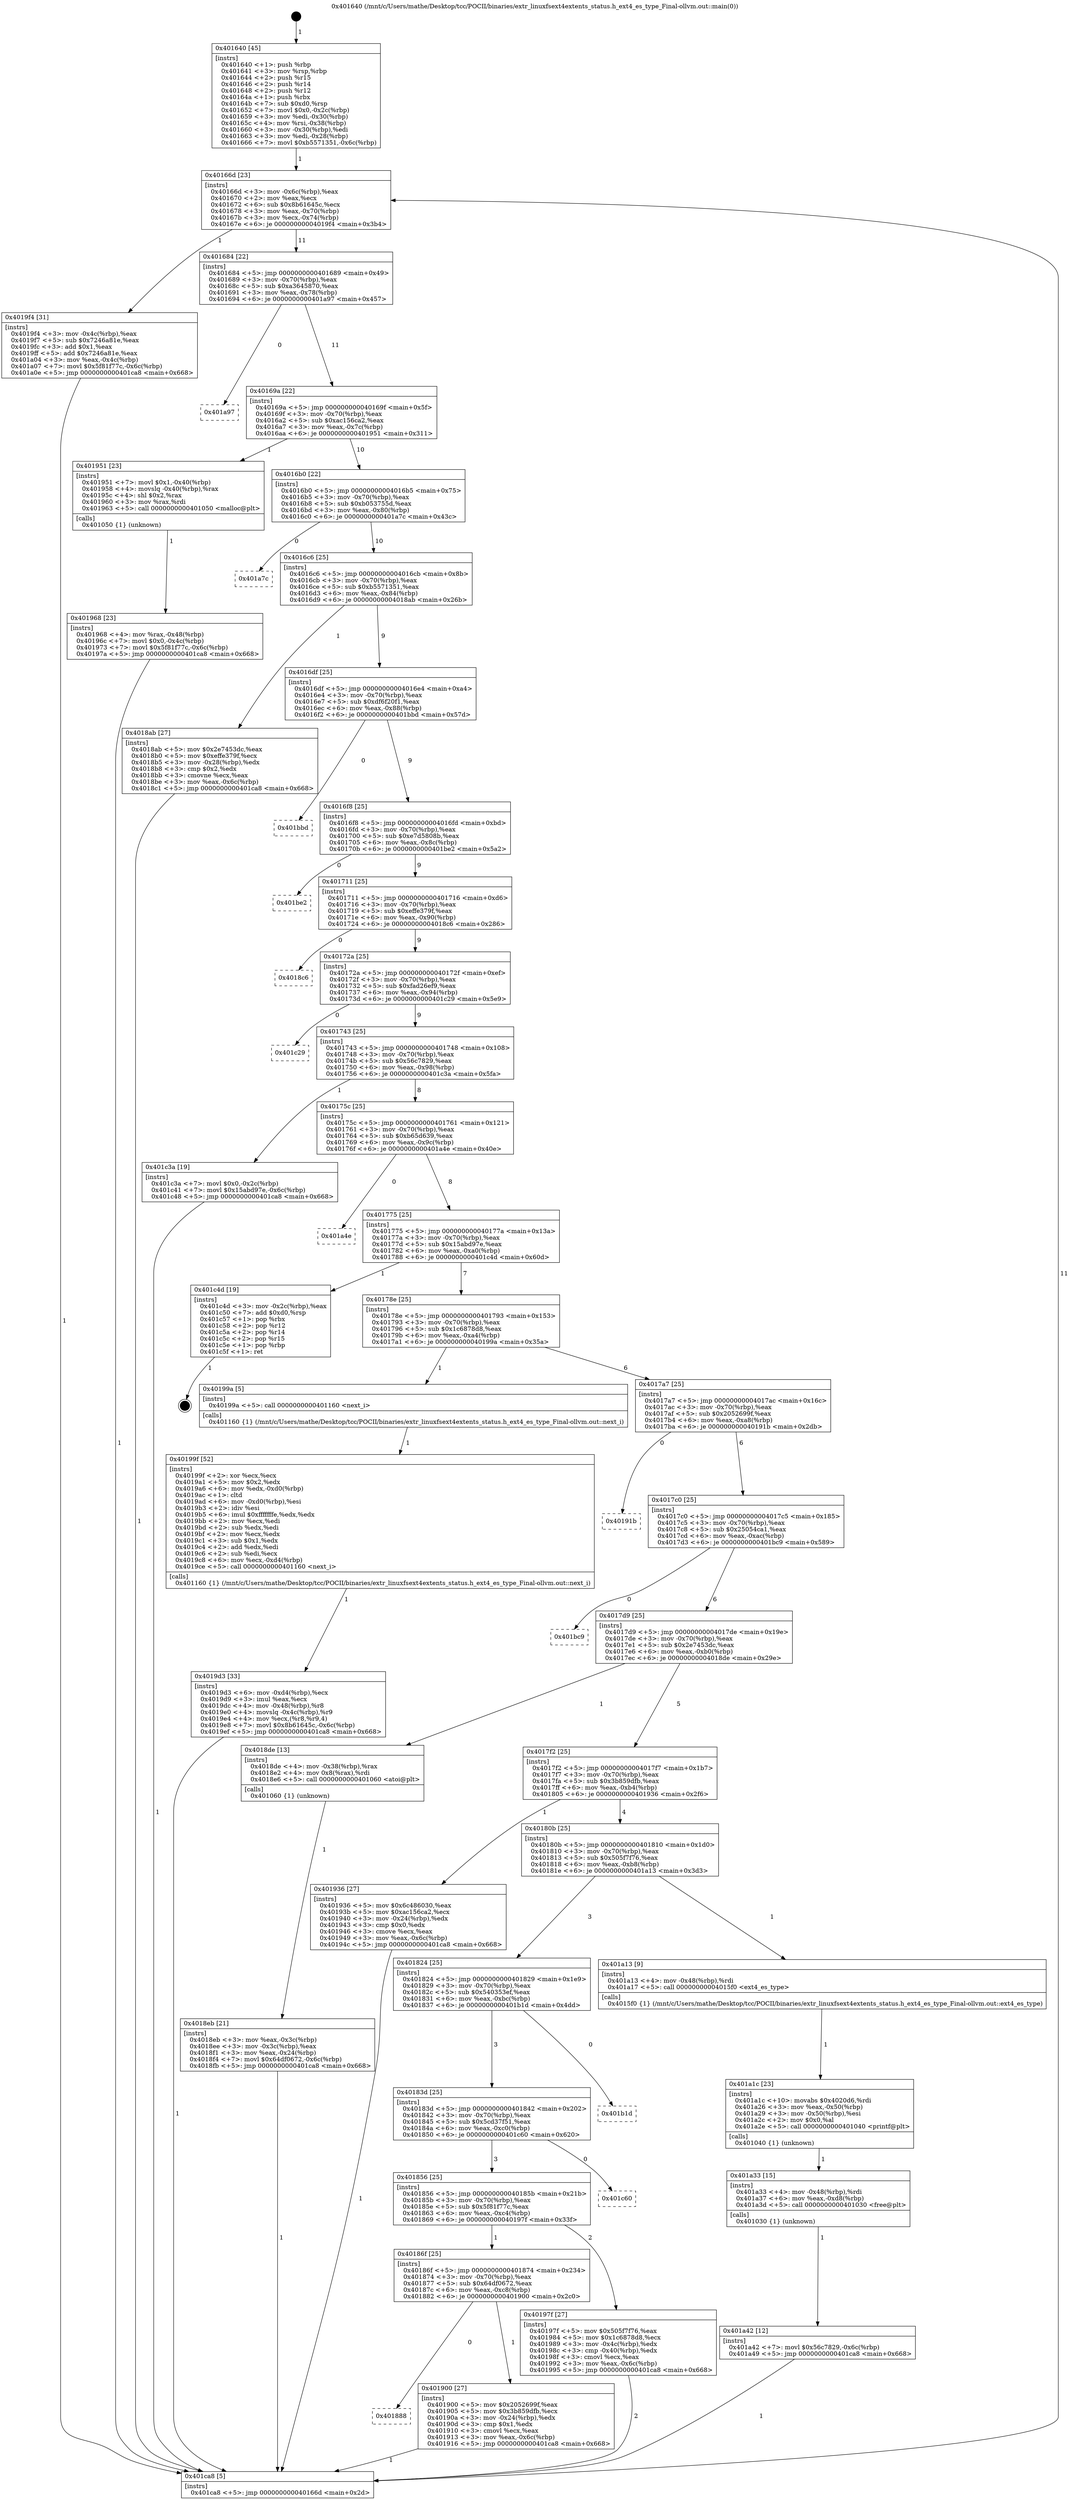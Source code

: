 digraph "0x401640" {
  label = "0x401640 (/mnt/c/Users/mathe/Desktop/tcc/POCII/binaries/extr_linuxfsext4extents_status.h_ext4_es_type_Final-ollvm.out::main(0))"
  labelloc = "t"
  node[shape=record]

  Entry [label="",width=0.3,height=0.3,shape=circle,fillcolor=black,style=filled]
  "0x40166d" [label="{
     0x40166d [23]\l
     | [instrs]\l
     &nbsp;&nbsp;0x40166d \<+3\>: mov -0x6c(%rbp),%eax\l
     &nbsp;&nbsp;0x401670 \<+2\>: mov %eax,%ecx\l
     &nbsp;&nbsp;0x401672 \<+6\>: sub $0x8b61645c,%ecx\l
     &nbsp;&nbsp;0x401678 \<+3\>: mov %eax,-0x70(%rbp)\l
     &nbsp;&nbsp;0x40167b \<+3\>: mov %ecx,-0x74(%rbp)\l
     &nbsp;&nbsp;0x40167e \<+6\>: je 00000000004019f4 \<main+0x3b4\>\l
  }"]
  "0x4019f4" [label="{
     0x4019f4 [31]\l
     | [instrs]\l
     &nbsp;&nbsp;0x4019f4 \<+3\>: mov -0x4c(%rbp),%eax\l
     &nbsp;&nbsp;0x4019f7 \<+5\>: sub $0x7246a81e,%eax\l
     &nbsp;&nbsp;0x4019fc \<+3\>: add $0x1,%eax\l
     &nbsp;&nbsp;0x4019ff \<+5\>: add $0x7246a81e,%eax\l
     &nbsp;&nbsp;0x401a04 \<+3\>: mov %eax,-0x4c(%rbp)\l
     &nbsp;&nbsp;0x401a07 \<+7\>: movl $0x5f81f77c,-0x6c(%rbp)\l
     &nbsp;&nbsp;0x401a0e \<+5\>: jmp 0000000000401ca8 \<main+0x668\>\l
  }"]
  "0x401684" [label="{
     0x401684 [22]\l
     | [instrs]\l
     &nbsp;&nbsp;0x401684 \<+5\>: jmp 0000000000401689 \<main+0x49\>\l
     &nbsp;&nbsp;0x401689 \<+3\>: mov -0x70(%rbp),%eax\l
     &nbsp;&nbsp;0x40168c \<+5\>: sub $0xa3645870,%eax\l
     &nbsp;&nbsp;0x401691 \<+3\>: mov %eax,-0x78(%rbp)\l
     &nbsp;&nbsp;0x401694 \<+6\>: je 0000000000401a97 \<main+0x457\>\l
  }"]
  Exit [label="",width=0.3,height=0.3,shape=circle,fillcolor=black,style=filled,peripheries=2]
  "0x401a97" [label="{
     0x401a97\l
  }", style=dashed]
  "0x40169a" [label="{
     0x40169a [22]\l
     | [instrs]\l
     &nbsp;&nbsp;0x40169a \<+5\>: jmp 000000000040169f \<main+0x5f\>\l
     &nbsp;&nbsp;0x40169f \<+3\>: mov -0x70(%rbp),%eax\l
     &nbsp;&nbsp;0x4016a2 \<+5\>: sub $0xac156ca2,%eax\l
     &nbsp;&nbsp;0x4016a7 \<+3\>: mov %eax,-0x7c(%rbp)\l
     &nbsp;&nbsp;0x4016aa \<+6\>: je 0000000000401951 \<main+0x311\>\l
  }"]
  "0x401a42" [label="{
     0x401a42 [12]\l
     | [instrs]\l
     &nbsp;&nbsp;0x401a42 \<+7\>: movl $0x56c7829,-0x6c(%rbp)\l
     &nbsp;&nbsp;0x401a49 \<+5\>: jmp 0000000000401ca8 \<main+0x668\>\l
  }"]
  "0x401951" [label="{
     0x401951 [23]\l
     | [instrs]\l
     &nbsp;&nbsp;0x401951 \<+7\>: movl $0x1,-0x40(%rbp)\l
     &nbsp;&nbsp;0x401958 \<+4\>: movslq -0x40(%rbp),%rax\l
     &nbsp;&nbsp;0x40195c \<+4\>: shl $0x2,%rax\l
     &nbsp;&nbsp;0x401960 \<+3\>: mov %rax,%rdi\l
     &nbsp;&nbsp;0x401963 \<+5\>: call 0000000000401050 \<malloc@plt\>\l
     | [calls]\l
     &nbsp;&nbsp;0x401050 \{1\} (unknown)\l
  }"]
  "0x4016b0" [label="{
     0x4016b0 [22]\l
     | [instrs]\l
     &nbsp;&nbsp;0x4016b0 \<+5\>: jmp 00000000004016b5 \<main+0x75\>\l
     &nbsp;&nbsp;0x4016b5 \<+3\>: mov -0x70(%rbp),%eax\l
     &nbsp;&nbsp;0x4016b8 \<+5\>: sub $0xb053755d,%eax\l
     &nbsp;&nbsp;0x4016bd \<+3\>: mov %eax,-0x80(%rbp)\l
     &nbsp;&nbsp;0x4016c0 \<+6\>: je 0000000000401a7c \<main+0x43c\>\l
  }"]
  "0x401a33" [label="{
     0x401a33 [15]\l
     | [instrs]\l
     &nbsp;&nbsp;0x401a33 \<+4\>: mov -0x48(%rbp),%rdi\l
     &nbsp;&nbsp;0x401a37 \<+6\>: mov %eax,-0xd8(%rbp)\l
     &nbsp;&nbsp;0x401a3d \<+5\>: call 0000000000401030 \<free@plt\>\l
     | [calls]\l
     &nbsp;&nbsp;0x401030 \{1\} (unknown)\l
  }"]
  "0x401a7c" [label="{
     0x401a7c\l
  }", style=dashed]
  "0x4016c6" [label="{
     0x4016c6 [25]\l
     | [instrs]\l
     &nbsp;&nbsp;0x4016c6 \<+5\>: jmp 00000000004016cb \<main+0x8b\>\l
     &nbsp;&nbsp;0x4016cb \<+3\>: mov -0x70(%rbp),%eax\l
     &nbsp;&nbsp;0x4016ce \<+5\>: sub $0xb5571351,%eax\l
     &nbsp;&nbsp;0x4016d3 \<+6\>: mov %eax,-0x84(%rbp)\l
     &nbsp;&nbsp;0x4016d9 \<+6\>: je 00000000004018ab \<main+0x26b\>\l
  }"]
  "0x401a1c" [label="{
     0x401a1c [23]\l
     | [instrs]\l
     &nbsp;&nbsp;0x401a1c \<+10\>: movabs $0x4020d6,%rdi\l
     &nbsp;&nbsp;0x401a26 \<+3\>: mov %eax,-0x50(%rbp)\l
     &nbsp;&nbsp;0x401a29 \<+3\>: mov -0x50(%rbp),%esi\l
     &nbsp;&nbsp;0x401a2c \<+2\>: mov $0x0,%al\l
     &nbsp;&nbsp;0x401a2e \<+5\>: call 0000000000401040 \<printf@plt\>\l
     | [calls]\l
     &nbsp;&nbsp;0x401040 \{1\} (unknown)\l
  }"]
  "0x4018ab" [label="{
     0x4018ab [27]\l
     | [instrs]\l
     &nbsp;&nbsp;0x4018ab \<+5\>: mov $0x2e7453dc,%eax\l
     &nbsp;&nbsp;0x4018b0 \<+5\>: mov $0xeffe379f,%ecx\l
     &nbsp;&nbsp;0x4018b5 \<+3\>: mov -0x28(%rbp),%edx\l
     &nbsp;&nbsp;0x4018b8 \<+3\>: cmp $0x2,%edx\l
     &nbsp;&nbsp;0x4018bb \<+3\>: cmovne %ecx,%eax\l
     &nbsp;&nbsp;0x4018be \<+3\>: mov %eax,-0x6c(%rbp)\l
     &nbsp;&nbsp;0x4018c1 \<+5\>: jmp 0000000000401ca8 \<main+0x668\>\l
  }"]
  "0x4016df" [label="{
     0x4016df [25]\l
     | [instrs]\l
     &nbsp;&nbsp;0x4016df \<+5\>: jmp 00000000004016e4 \<main+0xa4\>\l
     &nbsp;&nbsp;0x4016e4 \<+3\>: mov -0x70(%rbp),%eax\l
     &nbsp;&nbsp;0x4016e7 \<+5\>: sub $0xdf6f20f1,%eax\l
     &nbsp;&nbsp;0x4016ec \<+6\>: mov %eax,-0x88(%rbp)\l
     &nbsp;&nbsp;0x4016f2 \<+6\>: je 0000000000401bbd \<main+0x57d\>\l
  }"]
  "0x401ca8" [label="{
     0x401ca8 [5]\l
     | [instrs]\l
     &nbsp;&nbsp;0x401ca8 \<+5\>: jmp 000000000040166d \<main+0x2d\>\l
  }"]
  "0x401640" [label="{
     0x401640 [45]\l
     | [instrs]\l
     &nbsp;&nbsp;0x401640 \<+1\>: push %rbp\l
     &nbsp;&nbsp;0x401641 \<+3\>: mov %rsp,%rbp\l
     &nbsp;&nbsp;0x401644 \<+2\>: push %r15\l
     &nbsp;&nbsp;0x401646 \<+2\>: push %r14\l
     &nbsp;&nbsp;0x401648 \<+2\>: push %r12\l
     &nbsp;&nbsp;0x40164a \<+1\>: push %rbx\l
     &nbsp;&nbsp;0x40164b \<+7\>: sub $0xd0,%rsp\l
     &nbsp;&nbsp;0x401652 \<+7\>: movl $0x0,-0x2c(%rbp)\l
     &nbsp;&nbsp;0x401659 \<+3\>: mov %edi,-0x30(%rbp)\l
     &nbsp;&nbsp;0x40165c \<+4\>: mov %rsi,-0x38(%rbp)\l
     &nbsp;&nbsp;0x401660 \<+3\>: mov -0x30(%rbp),%edi\l
     &nbsp;&nbsp;0x401663 \<+3\>: mov %edi,-0x28(%rbp)\l
     &nbsp;&nbsp;0x401666 \<+7\>: movl $0xb5571351,-0x6c(%rbp)\l
  }"]
  "0x4019d3" [label="{
     0x4019d3 [33]\l
     | [instrs]\l
     &nbsp;&nbsp;0x4019d3 \<+6\>: mov -0xd4(%rbp),%ecx\l
     &nbsp;&nbsp;0x4019d9 \<+3\>: imul %eax,%ecx\l
     &nbsp;&nbsp;0x4019dc \<+4\>: mov -0x48(%rbp),%r8\l
     &nbsp;&nbsp;0x4019e0 \<+4\>: movslq -0x4c(%rbp),%r9\l
     &nbsp;&nbsp;0x4019e4 \<+4\>: mov %ecx,(%r8,%r9,4)\l
     &nbsp;&nbsp;0x4019e8 \<+7\>: movl $0x8b61645c,-0x6c(%rbp)\l
     &nbsp;&nbsp;0x4019ef \<+5\>: jmp 0000000000401ca8 \<main+0x668\>\l
  }"]
  "0x401bbd" [label="{
     0x401bbd\l
  }", style=dashed]
  "0x4016f8" [label="{
     0x4016f8 [25]\l
     | [instrs]\l
     &nbsp;&nbsp;0x4016f8 \<+5\>: jmp 00000000004016fd \<main+0xbd\>\l
     &nbsp;&nbsp;0x4016fd \<+3\>: mov -0x70(%rbp),%eax\l
     &nbsp;&nbsp;0x401700 \<+5\>: sub $0xe7d5808b,%eax\l
     &nbsp;&nbsp;0x401705 \<+6\>: mov %eax,-0x8c(%rbp)\l
     &nbsp;&nbsp;0x40170b \<+6\>: je 0000000000401be2 \<main+0x5a2\>\l
  }"]
  "0x40199f" [label="{
     0x40199f [52]\l
     | [instrs]\l
     &nbsp;&nbsp;0x40199f \<+2\>: xor %ecx,%ecx\l
     &nbsp;&nbsp;0x4019a1 \<+5\>: mov $0x2,%edx\l
     &nbsp;&nbsp;0x4019a6 \<+6\>: mov %edx,-0xd0(%rbp)\l
     &nbsp;&nbsp;0x4019ac \<+1\>: cltd\l
     &nbsp;&nbsp;0x4019ad \<+6\>: mov -0xd0(%rbp),%esi\l
     &nbsp;&nbsp;0x4019b3 \<+2\>: idiv %esi\l
     &nbsp;&nbsp;0x4019b5 \<+6\>: imul $0xfffffffe,%edx,%edx\l
     &nbsp;&nbsp;0x4019bb \<+2\>: mov %ecx,%edi\l
     &nbsp;&nbsp;0x4019bd \<+2\>: sub %edx,%edi\l
     &nbsp;&nbsp;0x4019bf \<+2\>: mov %ecx,%edx\l
     &nbsp;&nbsp;0x4019c1 \<+3\>: sub $0x1,%edx\l
     &nbsp;&nbsp;0x4019c4 \<+2\>: add %edx,%edi\l
     &nbsp;&nbsp;0x4019c6 \<+2\>: sub %edi,%ecx\l
     &nbsp;&nbsp;0x4019c8 \<+6\>: mov %ecx,-0xd4(%rbp)\l
     &nbsp;&nbsp;0x4019ce \<+5\>: call 0000000000401160 \<next_i\>\l
     | [calls]\l
     &nbsp;&nbsp;0x401160 \{1\} (/mnt/c/Users/mathe/Desktop/tcc/POCII/binaries/extr_linuxfsext4extents_status.h_ext4_es_type_Final-ollvm.out::next_i)\l
  }"]
  "0x401be2" [label="{
     0x401be2\l
  }", style=dashed]
  "0x401711" [label="{
     0x401711 [25]\l
     | [instrs]\l
     &nbsp;&nbsp;0x401711 \<+5\>: jmp 0000000000401716 \<main+0xd6\>\l
     &nbsp;&nbsp;0x401716 \<+3\>: mov -0x70(%rbp),%eax\l
     &nbsp;&nbsp;0x401719 \<+5\>: sub $0xeffe379f,%eax\l
     &nbsp;&nbsp;0x40171e \<+6\>: mov %eax,-0x90(%rbp)\l
     &nbsp;&nbsp;0x401724 \<+6\>: je 00000000004018c6 \<main+0x286\>\l
  }"]
  "0x401968" [label="{
     0x401968 [23]\l
     | [instrs]\l
     &nbsp;&nbsp;0x401968 \<+4\>: mov %rax,-0x48(%rbp)\l
     &nbsp;&nbsp;0x40196c \<+7\>: movl $0x0,-0x4c(%rbp)\l
     &nbsp;&nbsp;0x401973 \<+7\>: movl $0x5f81f77c,-0x6c(%rbp)\l
     &nbsp;&nbsp;0x40197a \<+5\>: jmp 0000000000401ca8 \<main+0x668\>\l
  }"]
  "0x4018c6" [label="{
     0x4018c6\l
  }", style=dashed]
  "0x40172a" [label="{
     0x40172a [25]\l
     | [instrs]\l
     &nbsp;&nbsp;0x40172a \<+5\>: jmp 000000000040172f \<main+0xef\>\l
     &nbsp;&nbsp;0x40172f \<+3\>: mov -0x70(%rbp),%eax\l
     &nbsp;&nbsp;0x401732 \<+5\>: sub $0xfad26ef9,%eax\l
     &nbsp;&nbsp;0x401737 \<+6\>: mov %eax,-0x94(%rbp)\l
     &nbsp;&nbsp;0x40173d \<+6\>: je 0000000000401c29 \<main+0x5e9\>\l
  }"]
  "0x401888" [label="{
     0x401888\l
  }", style=dashed]
  "0x401c29" [label="{
     0x401c29\l
  }", style=dashed]
  "0x401743" [label="{
     0x401743 [25]\l
     | [instrs]\l
     &nbsp;&nbsp;0x401743 \<+5\>: jmp 0000000000401748 \<main+0x108\>\l
     &nbsp;&nbsp;0x401748 \<+3\>: mov -0x70(%rbp),%eax\l
     &nbsp;&nbsp;0x40174b \<+5\>: sub $0x56c7829,%eax\l
     &nbsp;&nbsp;0x401750 \<+6\>: mov %eax,-0x98(%rbp)\l
     &nbsp;&nbsp;0x401756 \<+6\>: je 0000000000401c3a \<main+0x5fa\>\l
  }"]
  "0x401900" [label="{
     0x401900 [27]\l
     | [instrs]\l
     &nbsp;&nbsp;0x401900 \<+5\>: mov $0x2052699f,%eax\l
     &nbsp;&nbsp;0x401905 \<+5\>: mov $0x3b859dfb,%ecx\l
     &nbsp;&nbsp;0x40190a \<+3\>: mov -0x24(%rbp),%edx\l
     &nbsp;&nbsp;0x40190d \<+3\>: cmp $0x1,%edx\l
     &nbsp;&nbsp;0x401910 \<+3\>: cmovl %ecx,%eax\l
     &nbsp;&nbsp;0x401913 \<+3\>: mov %eax,-0x6c(%rbp)\l
     &nbsp;&nbsp;0x401916 \<+5\>: jmp 0000000000401ca8 \<main+0x668\>\l
  }"]
  "0x401c3a" [label="{
     0x401c3a [19]\l
     | [instrs]\l
     &nbsp;&nbsp;0x401c3a \<+7\>: movl $0x0,-0x2c(%rbp)\l
     &nbsp;&nbsp;0x401c41 \<+7\>: movl $0x15abd97e,-0x6c(%rbp)\l
     &nbsp;&nbsp;0x401c48 \<+5\>: jmp 0000000000401ca8 \<main+0x668\>\l
  }"]
  "0x40175c" [label="{
     0x40175c [25]\l
     | [instrs]\l
     &nbsp;&nbsp;0x40175c \<+5\>: jmp 0000000000401761 \<main+0x121\>\l
     &nbsp;&nbsp;0x401761 \<+3\>: mov -0x70(%rbp),%eax\l
     &nbsp;&nbsp;0x401764 \<+5\>: sub $0xb65d639,%eax\l
     &nbsp;&nbsp;0x401769 \<+6\>: mov %eax,-0x9c(%rbp)\l
     &nbsp;&nbsp;0x40176f \<+6\>: je 0000000000401a4e \<main+0x40e\>\l
  }"]
  "0x40186f" [label="{
     0x40186f [25]\l
     | [instrs]\l
     &nbsp;&nbsp;0x40186f \<+5\>: jmp 0000000000401874 \<main+0x234\>\l
     &nbsp;&nbsp;0x401874 \<+3\>: mov -0x70(%rbp),%eax\l
     &nbsp;&nbsp;0x401877 \<+5\>: sub $0x64df0672,%eax\l
     &nbsp;&nbsp;0x40187c \<+6\>: mov %eax,-0xc8(%rbp)\l
     &nbsp;&nbsp;0x401882 \<+6\>: je 0000000000401900 \<main+0x2c0\>\l
  }"]
  "0x401a4e" [label="{
     0x401a4e\l
  }", style=dashed]
  "0x401775" [label="{
     0x401775 [25]\l
     | [instrs]\l
     &nbsp;&nbsp;0x401775 \<+5\>: jmp 000000000040177a \<main+0x13a\>\l
     &nbsp;&nbsp;0x40177a \<+3\>: mov -0x70(%rbp),%eax\l
     &nbsp;&nbsp;0x40177d \<+5\>: sub $0x15abd97e,%eax\l
     &nbsp;&nbsp;0x401782 \<+6\>: mov %eax,-0xa0(%rbp)\l
     &nbsp;&nbsp;0x401788 \<+6\>: je 0000000000401c4d \<main+0x60d\>\l
  }"]
  "0x40197f" [label="{
     0x40197f [27]\l
     | [instrs]\l
     &nbsp;&nbsp;0x40197f \<+5\>: mov $0x505f7f76,%eax\l
     &nbsp;&nbsp;0x401984 \<+5\>: mov $0x1c6878d8,%ecx\l
     &nbsp;&nbsp;0x401989 \<+3\>: mov -0x4c(%rbp),%edx\l
     &nbsp;&nbsp;0x40198c \<+3\>: cmp -0x40(%rbp),%edx\l
     &nbsp;&nbsp;0x40198f \<+3\>: cmovl %ecx,%eax\l
     &nbsp;&nbsp;0x401992 \<+3\>: mov %eax,-0x6c(%rbp)\l
     &nbsp;&nbsp;0x401995 \<+5\>: jmp 0000000000401ca8 \<main+0x668\>\l
  }"]
  "0x401c4d" [label="{
     0x401c4d [19]\l
     | [instrs]\l
     &nbsp;&nbsp;0x401c4d \<+3\>: mov -0x2c(%rbp),%eax\l
     &nbsp;&nbsp;0x401c50 \<+7\>: add $0xd0,%rsp\l
     &nbsp;&nbsp;0x401c57 \<+1\>: pop %rbx\l
     &nbsp;&nbsp;0x401c58 \<+2\>: pop %r12\l
     &nbsp;&nbsp;0x401c5a \<+2\>: pop %r14\l
     &nbsp;&nbsp;0x401c5c \<+2\>: pop %r15\l
     &nbsp;&nbsp;0x401c5e \<+1\>: pop %rbp\l
     &nbsp;&nbsp;0x401c5f \<+1\>: ret\l
  }"]
  "0x40178e" [label="{
     0x40178e [25]\l
     | [instrs]\l
     &nbsp;&nbsp;0x40178e \<+5\>: jmp 0000000000401793 \<main+0x153\>\l
     &nbsp;&nbsp;0x401793 \<+3\>: mov -0x70(%rbp),%eax\l
     &nbsp;&nbsp;0x401796 \<+5\>: sub $0x1c6878d8,%eax\l
     &nbsp;&nbsp;0x40179b \<+6\>: mov %eax,-0xa4(%rbp)\l
     &nbsp;&nbsp;0x4017a1 \<+6\>: je 000000000040199a \<main+0x35a\>\l
  }"]
  "0x401856" [label="{
     0x401856 [25]\l
     | [instrs]\l
     &nbsp;&nbsp;0x401856 \<+5\>: jmp 000000000040185b \<main+0x21b\>\l
     &nbsp;&nbsp;0x40185b \<+3\>: mov -0x70(%rbp),%eax\l
     &nbsp;&nbsp;0x40185e \<+5\>: sub $0x5f81f77c,%eax\l
     &nbsp;&nbsp;0x401863 \<+6\>: mov %eax,-0xc4(%rbp)\l
     &nbsp;&nbsp;0x401869 \<+6\>: je 000000000040197f \<main+0x33f\>\l
  }"]
  "0x40199a" [label="{
     0x40199a [5]\l
     | [instrs]\l
     &nbsp;&nbsp;0x40199a \<+5\>: call 0000000000401160 \<next_i\>\l
     | [calls]\l
     &nbsp;&nbsp;0x401160 \{1\} (/mnt/c/Users/mathe/Desktop/tcc/POCII/binaries/extr_linuxfsext4extents_status.h_ext4_es_type_Final-ollvm.out::next_i)\l
  }"]
  "0x4017a7" [label="{
     0x4017a7 [25]\l
     | [instrs]\l
     &nbsp;&nbsp;0x4017a7 \<+5\>: jmp 00000000004017ac \<main+0x16c\>\l
     &nbsp;&nbsp;0x4017ac \<+3\>: mov -0x70(%rbp),%eax\l
     &nbsp;&nbsp;0x4017af \<+5\>: sub $0x2052699f,%eax\l
     &nbsp;&nbsp;0x4017b4 \<+6\>: mov %eax,-0xa8(%rbp)\l
     &nbsp;&nbsp;0x4017ba \<+6\>: je 000000000040191b \<main+0x2db\>\l
  }"]
  "0x401c60" [label="{
     0x401c60\l
  }", style=dashed]
  "0x40191b" [label="{
     0x40191b\l
  }", style=dashed]
  "0x4017c0" [label="{
     0x4017c0 [25]\l
     | [instrs]\l
     &nbsp;&nbsp;0x4017c0 \<+5\>: jmp 00000000004017c5 \<main+0x185\>\l
     &nbsp;&nbsp;0x4017c5 \<+3\>: mov -0x70(%rbp),%eax\l
     &nbsp;&nbsp;0x4017c8 \<+5\>: sub $0x25054ca1,%eax\l
     &nbsp;&nbsp;0x4017cd \<+6\>: mov %eax,-0xac(%rbp)\l
     &nbsp;&nbsp;0x4017d3 \<+6\>: je 0000000000401bc9 \<main+0x589\>\l
  }"]
  "0x40183d" [label="{
     0x40183d [25]\l
     | [instrs]\l
     &nbsp;&nbsp;0x40183d \<+5\>: jmp 0000000000401842 \<main+0x202\>\l
     &nbsp;&nbsp;0x401842 \<+3\>: mov -0x70(%rbp),%eax\l
     &nbsp;&nbsp;0x401845 \<+5\>: sub $0x5cd37f51,%eax\l
     &nbsp;&nbsp;0x40184a \<+6\>: mov %eax,-0xc0(%rbp)\l
     &nbsp;&nbsp;0x401850 \<+6\>: je 0000000000401c60 \<main+0x620\>\l
  }"]
  "0x401bc9" [label="{
     0x401bc9\l
  }", style=dashed]
  "0x4017d9" [label="{
     0x4017d9 [25]\l
     | [instrs]\l
     &nbsp;&nbsp;0x4017d9 \<+5\>: jmp 00000000004017de \<main+0x19e\>\l
     &nbsp;&nbsp;0x4017de \<+3\>: mov -0x70(%rbp),%eax\l
     &nbsp;&nbsp;0x4017e1 \<+5\>: sub $0x2e7453dc,%eax\l
     &nbsp;&nbsp;0x4017e6 \<+6\>: mov %eax,-0xb0(%rbp)\l
     &nbsp;&nbsp;0x4017ec \<+6\>: je 00000000004018de \<main+0x29e\>\l
  }"]
  "0x401b1d" [label="{
     0x401b1d\l
  }", style=dashed]
  "0x4018de" [label="{
     0x4018de [13]\l
     | [instrs]\l
     &nbsp;&nbsp;0x4018de \<+4\>: mov -0x38(%rbp),%rax\l
     &nbsp;&nbsp;0x4018e2 \<+4\>: mov 0x8(%rax),%rdi\l
     &nbsp;&nbsp;0x4018e6 \<+5\>: call 0000000000401060 \<atoi@plt\>\l
     | [calls]\l
     &nbsp;&nbsp;0x401060 \{1\} (unknown)\l
  }"]
  "0x4017f2" [label="{
     0x4017f2 [25]\l
     | [instrs]\l
     &nbsp;&nbsp;0x4017f2 \<+5\>: jmp 00000000004017f7 \<main+0x1b7\>\l
     &nbsp;&nbsp;0x4017f7 \<+3\>: mov -0x70(%rbp),%eax\l
     &nbsp;&nbsp;0x4017fa \<+5\>: sub $0x3b859dfb,%eax\l
     &nbsp;&nbsp;0x4017ff \<+6\>: mov %eax,-0xb4(%rbp)\l
     &nbsp;&nbsp;0x401805 \<+6\>: je 0000000000401936 \<main+0x2f6\>\l
  }"]
  "0x4018eb" [label="{
     0x4018eb [21]\l
     | [instrs]\l
     &nbsp;&nbsp;0x4018eb \<+3\>: mov %eax,-0x3c(%rbp)\l
     &nbsp;&nbsp;0x4018ee \<+3\>: mov -0x3c(%rbp),%eax\l
     &nbsp;&nbsp;0x4018f1 \<+3\>: mov %eax,-0x24(%rbp)\l
     &nbsp;&nbsp;0x4018f4 \<+7\>: movl $0x64df0672,-0x6c(%rbp)\l
     &nbsp;&nbsp;0x4018fb \<+5\>: jmp 0000000000401ca8 \<main+0x668\>\l
  }"]
  "0x401824" [label="{
     0x401824 [25]\l
     | [instrs]\l
     &nbsp;&nbsp;0x401824 \<+5\>: jmp 0000000000401829 \<main+0x1e9\>\l
     &nbsp;&nbsp;0x401829 \<+3\>: mov -0x70(%rbp),%eax\l
     &nbsp;&nbsp;0x40182c \<+5\>: sub $0x540353ef,%eax\l
     &nbsp;&nbsp;0x401831 \<+6\>: mov %eax,-0xbc(%rbp)\l
     &nbsp;&nbsp;0x401837 \<+6\>: je 0000000000401b1d \<main+0x4dd\>\l
  }"]
  "0x401936" [label="{
     0x401936 [27]\l
     | [instrs]\l
     &nbsp;&nbsp;0x401936 \<+5\>: mov $0x6c486030,%eax\l
     &nbsp;&nbsp;0x40193b \<+5\>: mov $0xac156ca2,%ecx\l
     &nbsp;&nbsp;0x401940 \<+3\>: mov -0x24(%rbp),%edx\l
     &nbsp;&nbsp;0x401943 \<+3\>: cmp $0x0,%edx\l
     &nbsp;&nbsp;0x401946 \<+3\>: cmove %ecx,%eax\l
     &nbsp;&nbsp;0x401949 \<+3\>: mov %eax,-0x6c(%rbp)\l
     &nbsp;&nbsp;0x40194c \<+5\>: jmp 0000000000401ca8 \<main+0x668\>\l
  }"]
  "0x40180b" [label="{
     0x40180b [25]\l
     | [instrs]\l
     &nbsp;&nbsp;0x40180b \<+5\>: jmp 0000000000401810 \<main+0x1d0\>\l
     &nbsp;&nbsp;0x401810 \<+3\>: mov -0x70(%rbp),%eax\l
     &nbsp;&nbsp;0x401813 \<+5\>: sub $0x505f7f76,%eax\l
     &nbsp;&nbsp;0x401818 \<+6\>: mov %eax,-0xb8(%rbp)\l
     &nbsp;&nbsp;0x40181e \<+6\>: je 0000000000401a13 \<main+0x3d3\>\l
  }"]
  "0x401a13" [label="{
     0x401a13 [9]\l
     | [instrs]\l
     &nbsp;&nbsp;0x401a13 \<+4\>: mov -0x48(%rbp),%rdi\l
     &nbsp;&nbsp;0x401a17 \<+5\>: call 00000000004015f0 \<ext4_es_type\>\l
     | [calls]\l
     &nbsp;&nbsp;0x4015f0 \{1\} (/mnt/c/Users/mathe/Desktop/tcc/POCII/binaries/extr_linuxfsext4extents_status.h_ext4_es_type_Final-ollvm.out::ext4_es_type)\l
  }"]
  Entry -> "0x401640" [label=" 1"]
  "0x40166d" -> "0x4019f4" [label=" 1"]
  "0x40166d" -> "0x401684" [label=" 11"]
  "0x401c4d" -> Exit [label=" 1"]
  "0x401684" -> "0x401a97" [label=" 0"]
  "0x401684" -> "0x40169a" [label=" 11"]
  "0x401c3a" -> "0x401ca8" [label=" 1"]
  "0x40169a" -> "0x401951" [label=" 1"]
  "0x40169a" -> "0x4016b0" [label=" 10"]
  "0x401a42" -> "0x401ca8" [label=" 1"]
  "0x4016b0" -> "0x401a7c" [label=" 0"]
  "0x4016b0" -> "0x4016c6" [label=" 10"]
  "0x401a33" -> "0x401a42" [label=" 1"]
  "0x4016c6" -> "0x4018ab" [label=" 1"]
  "0x4016c6" -> "0x4016df" [label=" 9"]
  "0x4018ab" -> "0x401ca8" [label=" 1"]
  "0x401640" -> "0x40166d" [label=" 1"]
  "0x401ca8" -> "0x40166d" [label=" 11"]
  "0x401a1c" -> "0x401a33" [label=" 1"]
  "0x4016df" -> "0x401bbd" [label=" 0"]
  "0x4016df" -> "0x4016f8" [label=" 9"]
  "0x401a13" -> "0x401a1c" [label=" 1"]
  "0x4016f8" -> "0x401be2" [label=" 0"]
  "0x4016f8" -> "0x401711" [label=" 9"]
  "0x4019f4" -> "0x401ca8" [label=" 1"]
  "0x401711" -> "0x4018c6" [label=" 0"]
  "0x401711" -> "0x40172a" [label=" 9"]
  "0x4019d3" -> "0x401ca8" [label=" 1"]
  "0x40172a" -> "0x401c29" [label=" 0"]
  "0x40172a" -> "0x401743" [label=" 9"]
  "0x40199f" -> "0x4019d3" [label=" 1"]
  "0x401743" -> "0x401c3a" [label=" 1"]
  "0x401743" -> "0x40175c" [label=" 8"]
  "0x40199a" -> "0x40199f" [label=" 1"]
  "0x40175c" -> "0x401a4e" [label=" 0"]
  "0x40175c" -> "0x401775" [label=" 8"]
  "0x401968" -> "0x401ca8" [label=" 1"]
  "0x401775" -> "0x401c4d" [label=" 1"]
  "0x401775" -> "0x40178e" [label=" 7"]
  "0x401951" -> "0x401968" [label=" 1"]
  "0x40178e" -> "0x40199a" [label=" 1"]
  "0x40178e" -> "0x4017a7" [label=" 6"]
  "0x401900" -> "0x401ca8" [label=" 1"]
  "0x4017a7" -> "0x40191b" [label=" 0"]
  "0x4017a7" -> "0x4017c0" [label=" 6"]
  "0x40186f" -> "0x401888" [label=" 0"]
  "0x4017c0" -> "0x401bc9" [label=" 0"]
  "0x4017c0" -> "0x4017d9" [label=" 6"]
  "0x40197f" -> "0x401ca8" [label=" 2"]
  "0x4017d9" -> "0x4018de" [label=" 1"]
  "0x4017d9" -> "0x4017f2" [label=" 5"]
  "0x4018de" -> "0x4018eb" [label=" 1"]
  "0x4018eb" -> "0x401ca8" [label=" 1"]
  "0x401856" -> "0x40186f" [label=" 1"]
  "0x4017f2" -> "0x401936" [label=" 1"]
  "0x4017f2" -> "0x40180b" [label=" 4"]
  "0x401936" -> "0x401ca8" [label=" 1"]
  "0x40180b" -> "0x401a13" [label=" 1"]
  "0x40180b" -> "0x401824" [label=" 3"]
  "0x401856" -> "0x40197f" [label=" 2"]
  "0x401824" -> "0x401b1d" [label=" 0"]
  "0x401824" -> "0x40183d" [label=" 3"]
  "0x40186f" -> "0x401900" [label=" 1"]
  "0x40183d" -> "0x401c60" [label=" 0"]
  "0x40183d" -> "0x401856" [label=" 3"]
}
